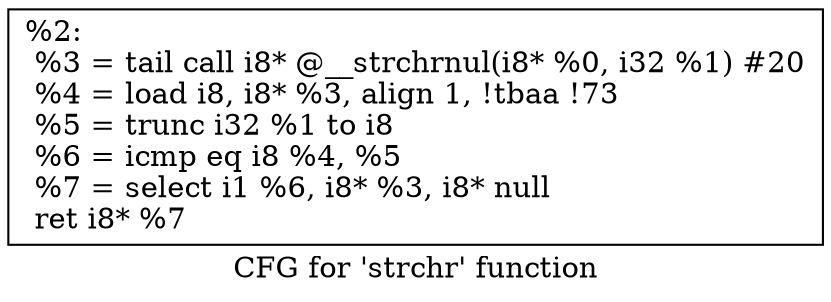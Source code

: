 digraph "CFG for 'strchr' function" {
	label="CFG for 'strchr' function";

	Node0x2258ba0 [shape=record,label="{%2:\l  %3 = tail call i8* @__strchrnul(i8* %0, i32 %1) #20\l  %4 = load i8, i8* %3, align 1, !tbaa !73\l  %5 = trunc i32 %1 to i8\l  %6 = icmp eq i8 %4, %5\l  %7 = select i1 %6, i8* %3, i8* null\l  ret i8* %7\l}"];
}
